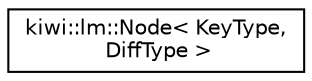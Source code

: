digraph "Graphical Class Hierarchy"
{
 // LATEX_PDF_SIZE
  edge [fontname="Helvetica",fontsize="10",labelfontname="Helvetica",labelfontsize="10"];
  node [fontname="Helvetica",fontsize="10",shape=record];
  rankdir="LR";
  Node0 [label="kiwi::lm::Node\< KeyType,\l DiffType \>",height=0.2,width=0.4,color="black", fillcolor="white", style="filled",URL="$structkiwi_1_1lm_1_1Node.html",tooltip=" "];
}
